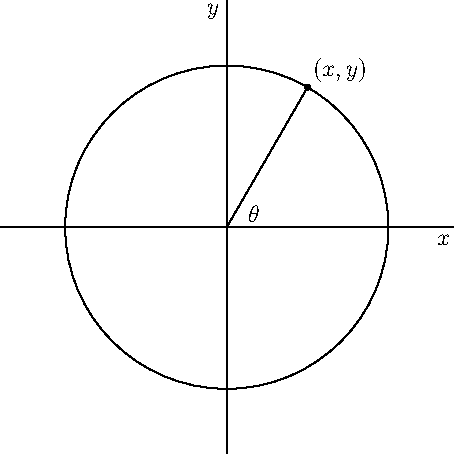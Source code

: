 import graph;
size(8cm);
xaxis("$x$",-1.4,1.4);
yaxis("$y$",-1.4,1.4);
draw(unitcircle);
draw((0,0)--(.5,.866));
dot((.5,.866));
label("$(x,y)$",(.5,.866),NE);
label("$\theta$",(0.1,0),NE);

